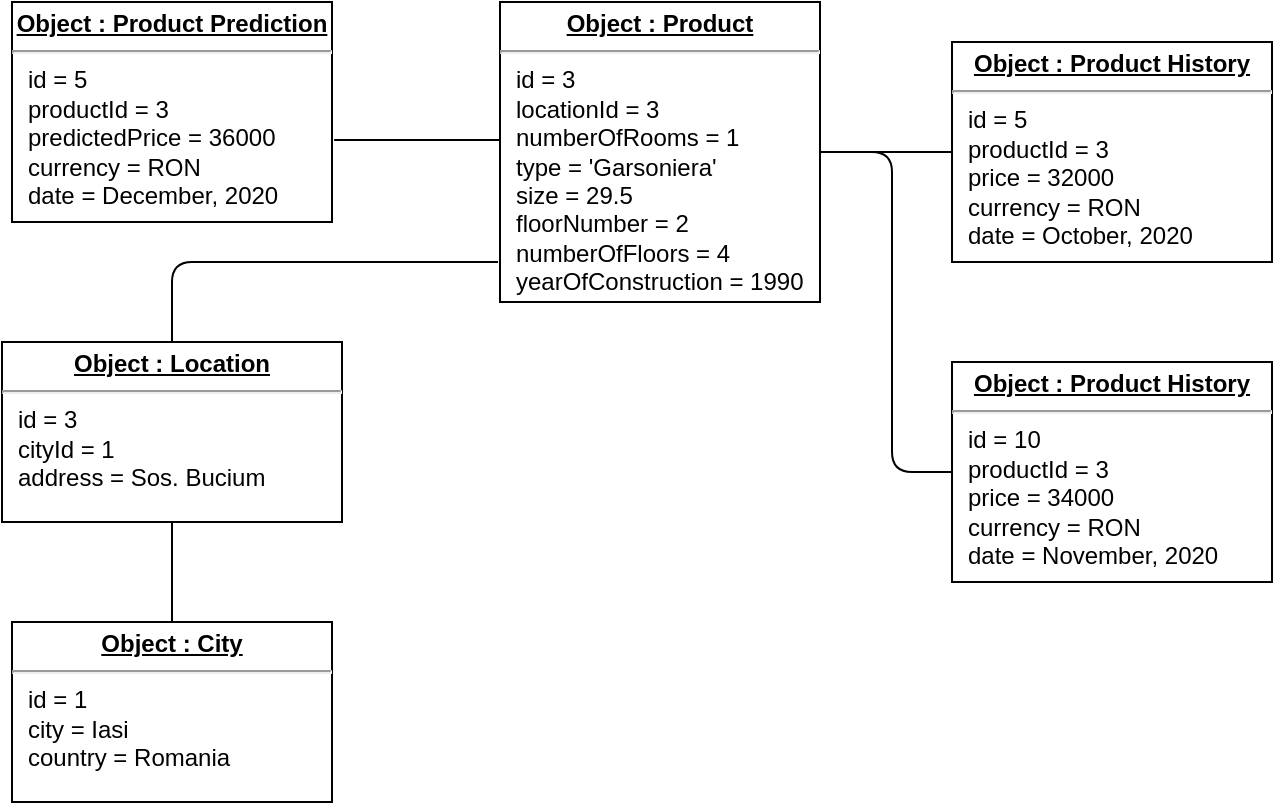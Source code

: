 <mxfile version="13.8.3" type="device"><diagram id="DLYJlqnIez7tBwV-QN6C" name="Page-1"><mxGraphModel dx="1102" dy="614" grid="1" gridSize="10" guides="1" tooltips="1" connect="1" arrows="1" fold="1" page="1" pageScale="1" pageWidth="827" pageHeight="1169" math="0" shadow="0"><root><mxCell id="0"/><mxCell id="1" parent="0"/><mxCell id="RSdmzJ0F2pwRBkC6IV7L-1" value="&lt;p style=&quot;margin: 0px ; margin-top: 4px ; text-align: center ; text-decoration: underline&quot;&gt;&lt;b&gt;Object : Product Prediction&lt;/b&gt;&lt;/p&gt;&lt;hr&gt;&lt;p style=&quot;margin: 0px ; margin-left: 8px&quot;&gt;id = 5&lt;br&gt;productId = 3&lt;br&gt;predictedPrice = 36000&lt;/p&gt;&lt;p style=&quot;margin: 0px ; margin-left: 8px&quot;&gt;currency = RON&lt;/p&gt;&lt;p style=&quot;margin: 0px ; margin-left: 8px&quot;&gt;date = December, 2020&lt;/p&gt;&lt;p style=&quot;margin: 0px ; margin-left: 8px&quot;&gt;&lt;br&gt;&lt;/p&gt;" style="verticalAlign=top;align=left;overflow=fill;fontSize=12;fontFamily=Helvetica;html=1;" vertex="1" parent="1"><mxGeometry x="90" y="150" width="160" height="110" as="geometry"/></mxCell><mxCell id="RSdmzJ0F2pwRBkC6IV7L-2" value="&lt;p style=&quot;margin: 0px ; margin-top: 4px ; text-align: center ; text-decoration: underline&quot;&gt;&lt;b&gt;Object : Product&lt;/b&gt;&lt;/p&gt;&lt;hr&gt;&lt;p style=&quot;margin: 0px ; margin-left: 8px&quot;&gt;id = 3&lt;/p&gt;&lt;p style=&quot;margin: 0px ; margin-left: 8px&quot;&gt;locationId = 3&lt;/p&gt;&lt;p style=&quot;margin: 0px ; margin-left: 8px&quot;&gt;numberOfRooms = 1&lt;/p&gt;&lt;p style=&quot;margin: 0px ; margin-left: 8px&quot;&gt;type = 'Garsoniera'&lt;/p&gt;&lt;p style=&quot;margin: 0px ; margin-left: 8px&quot;&gt;size = 29.5&lt;/p&gt;&lt;p style=&quot;margin: 0px ; margin-left: 8px&quot;&gt;floorNumber = 2&lt;/p&gt;&lt;p style=&quot;margin: 0px ; margin-left: 8px&quot;&gt;numberOfFloors = 4&lt;/p&gt;&lt;p style=&quot;margin: 0px ; margin-left: 8px&quot;&gt;yearOfConstruction = 1990&lt;/p&gt;&lt;p style=&quot;margin: 0px ; margin-left: 8px&quot;&gt;&lt;br&gt;&lt;/p&gt;" style="verticalAlign=top;align=left;overflow=fill;fontSize=12;fontFamily=Helvetica;html=1;" vertex="1" parent="1"><mxGeometry x="334" y="150" width="160" height="150" as="geometry"/></mxCell><mxCell id="RSdmzJ0F2pwRBkC6IV7L-3" value="&lt;p style=&quot;margin: 0px ; margin-top: 4px ; text-align: center ; text-decoration: underline&quot;&gt;&lt;b&gt;Object : Location&lt;/b&gt;&lt;/p&gt;&lt;hr&gt;&lt;p style=&quot;margin: 0px ; margin-left: 8px&quot;&gt;id = 3&lt;/p&gt;&lt;p style=&quot;margin: 0px ; margin-left: 8px&quot;&gt;cityId = 1&lt;/p&gt;&lt;p style=&quot;margin: 0px ; margin-left: 8px&quot;&gt;address = Sos. Bucium&lt;/p&gt;" style="verticalAlign=top;align=left;overflow=fill;fontSize=12;fontFamily=Helvetica;html=1;" vertex="1" parent="1"><mxGeometry x="85" y="320" width="170" height="90" as="geometry"/></mxCell><mxCell id="RSdmzJ0F2pwRBkC6IV7L-4" value="&lt;p style=&quot;margin: 0px ; margin-top: 4px ; text-align: center ; text-decoration: underline&quot;&gt;&lt;b&gt;Object : City&lt;/b&gt;&lt;/p&gt;&lt;hr&gt;&lt;p style=&quot;margin: 0px ; margin-left: 8px&quot;&gt;id = 1&lt;/p&gt;&lt;p style=&quot;margin: 0px ; margin-left: 8px&quot;&gt;city = Iasi&lt;/p&gt;&lt;p style=&quot;margin: 0px ; margin-left: 8px&quot;&gt;country = Romania&lt;/p&gt;" style="verticalAlign=top;align=left;overflow=fill;fontSize=12;fontFamily=Helvetica;html=1;" vertex="1" parent="1"><mxGeometry x="90" y="460" width="160" height="90" as="geometry"/></mxCell><mxCell id="RSdmzJ0F2pwRBkC6IV7L-5" value="" style="endArrow=none;html=1;entryX=0.5;entryY=1;entryDx=0;entryDy=0;exitX=0.5;exitY=0;exitDx=0;exitDy=0;" edge="1" parent="1" source="RSdmzJ0F2pwRBkC6IV7L-4" target="RSdmzJ0F2pwRBkC6IV7L-3"><mxGeometry width="50" height="50" relative="1" as="geometry"><mxPoint x="260" y="480" as="sourcePoint"/><mxPoint x="310" y="430" as="targetPoint"/></mxGeometry></mxCell><mxCell id="RSdmzJ0F2pwRBkC6IV7L-6" value="" style="endArrow=none;html=1;entryX=-0.006;entryY=0.867;entryDx=0;entryDy=0;exitX=0.5;exitY=0;exitDx=0;exitDy=0;entryPerimeter=0;" edge="1" parent="1" source="RSdmzJ0F2pwRBkC6IV7L-3" target="RSdmzJ0F2pwRBkC6IV7L-2"><mxGeometry width="50" height="50" relative="1" as="geometry"><mxPoint x="240" y="320" as="sourcePoint"/><mxPoint x="290" y="270" as="targetPoint"/><Array as="points"><mxPoint x="170" y="280"/><mxPoint x="240" y="280"/><mxPoint x="300" y="280"/></Array></mxGeometry></mxCell><mxCell id="RSdmzJ0F2pwRBkC6IV7L-7" value="" style="endArrow=none;html=1;entryX=0.006;entryY=0.46;entryDx=0;entryDy=0;entryPerimeter=0;exitX=1.013;exitY=0.627;exitDx=0;exitDy=0;exitPerimeter=0;" edge="1" parent="1"><mxGeometry width="50" height="50" relative="1" as="geometry"><mxPoint x="251.08" y="218.97" as="sourcePoint"/><mxPoint x="333.96" y="219" as="targetPoint"/></mxGeometry></mxCell><mxCell id="RSdmzJ0F2pwRBkC6IV7L-8" value="&lt;p style=&quot;margin: 0px ; margin-top: 4px ; text-align: center ; text-decoration: underline&quot;&gt;&lt;b&gt;Object : Product History&lt;/b&gt;&lt;/p&gt;&lt;hr&gt;&lt;p style=&quot;margin: 0px ; margin-left: 8px&quot;&gt;id = 5&lt;/p&gt;&lt;p style=&quot;margin: 0px ; margin-left: 8px&quot;&gt;productId = 3&lt;/p&gt;&lt;p style=&quot;margin: 0px ; margin-left: 8px&quot;&gt;price = 32000&lt;/p&gt;&lt;p style=&quot;margin: 0px ; margin-left: 8px&quot;&gt;currency = RON&lt;/p&gt;&lt;p style=&quot;margin: 0px ; margin-left: 8px&quot;&gt;date = October, 2020&lt;/p&gt;" style="verticalAlign=top;align=left;overflow=fill;fontSize=12;fontFamily=Helvetica;html=1;" vertex="1" parent="1"><mxGeometry x="560" y="170" width="160" height="110" as="geometry"/></mxCell><mxCell id="RSdmzJ0F2pwRBkC6IV7L-9" value="&lt;p style=&quot;margin: 0px ; margin-top: 4px ; text-align: center ; text-decoration: underline&quot;&gt;&lt;b&gt;Object : Product History&lt;/b&gt;&lt;/p&gt;&lt;hr&gt;&lt;p style=&quot;margin: 0px ; margin-left: 8px&quot;&gt;id = 10&lt;/p&gt;&lt;p style=&quot;margin: 0px ; margin-left: 8px&quot;&gt;productId = 3&lt;/p&gt;&lt;p style=&quot;margin: 0px ; margin-left: 8px&quot;&gt;price = 34000&lt;/p&gt;&lt;p style=&quot;margin: 0px ; margin-left: 8px&quot;&gt;currency = RON&lt;/p&gt;&lt;p style=&quot;margin: 0px ; margin-left: 8px&quot;&gt;date = November, 2020&lt;/p&gt;" style="verticalAlign=top;align=left;overflow=fill;fontSize=12;fontFamily=Helvetica;html=1;" vertex="1" parent="1"><mxGeometry x="560" y="330" width="160" height="110" as="geometry"/></mxCell><mxCell id="RSdmzJ0F2pwRBkC6IV7L-10" value="" style="endArrow=none;html=1;entryX=0;entryY=0.5;entryDx=0;entryDy=0;exitX=1;exitY=0.5;exitDx=0;exitDy=0;" edge="1" parent="1" source="RSdmzJ0F2pwRBkC6IV7L-2" target="RSdmzJ0F2pwRBkC6IV7L-9"><mxGeometry width="50" height="50" relative="1" as="geometry"><mxPoint x="460" y="390" as="sourcePoint"/><mxPoint x="510" y="340" as="targetPoint"/><Array as="points"><mxPoint x="530" y="225"/><mxPoint x="530" y="385"/></Array></mxGeometry></mxCell><mxCell id="RSdmzJ0F2pwRBkC6IV7L-11" value="" style="endArrow=none;html=1;entryX=0;entryY=0.5;entryDx=0;entryDy=0;exitX=1;exitY=0.5;exitDx=0;exitDy=0;" edge="1" parent="1" source="RSdmzJ0F2pwRBkC6IV7L-2" target="RSdmzJ0F2pwRBkC6IV7L-8"><mxGeometry width="50" height="50" relative="1" as="geometry"><mxPoint x="380" y="120" as="sourcePoint"/><mxPoint x="430" y="70" as="targetPoint"/></mxGeometry></mxCell></root></mxGraphModel></diagram></mxfile>